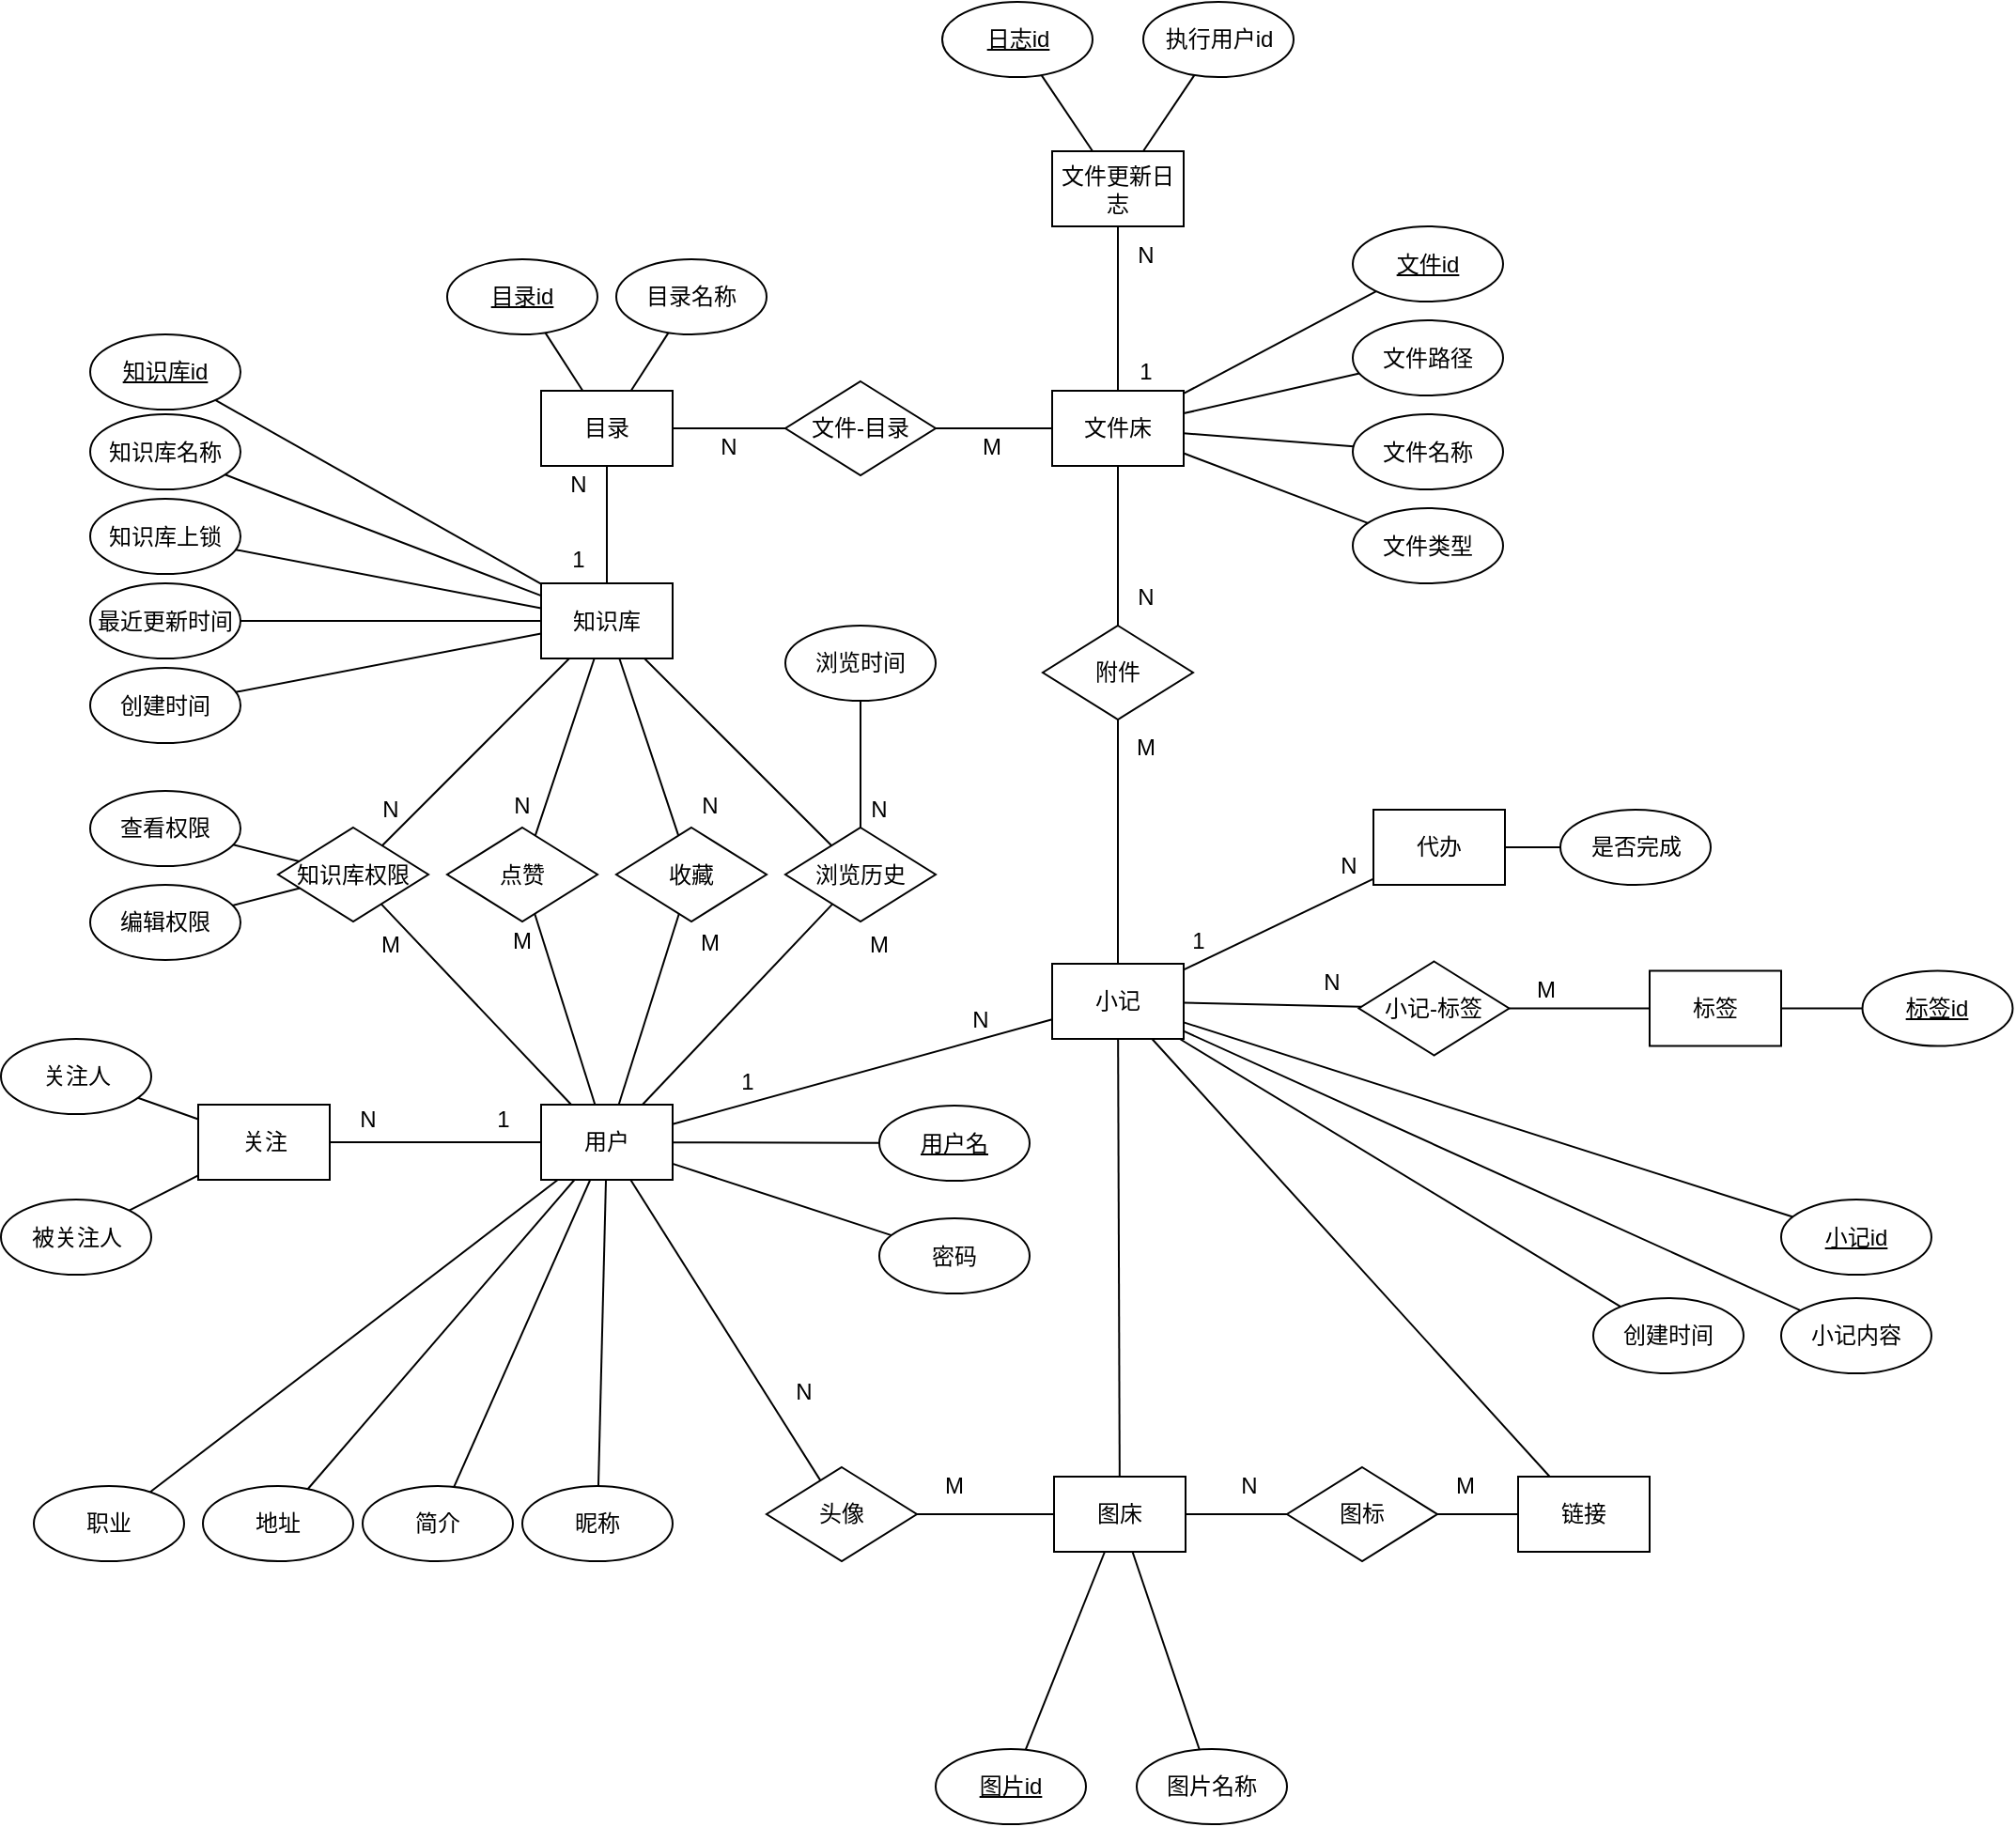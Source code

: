 <mxfile version="14.7.6" type="device"><diagram id="Eh7nbt1zaSKX3wBi33_K" name="Page-1"><mxGraphModel dx="1422" dy="796" grid="1" gridSize="10" guides="1" tooltips="1" connect="1" arrows="1" fold="1" page="1" pageScale="1" pageWidth="827" pageHeight="1169" math="0" shadow="0"><root><mxCell id="0"/><mxCell id="1" parent="0"/><mxCell id="qATRHyBNq7LzyjtW74vM-3" value="文件床" style="rounded=0;whiteSpace=wrap;html=1;" parent="1" vertex="1"><mxGeometry x="702" y="207" width="70" height="40" as="geometry"/></mxCell><mxCell id="qATRHyBNq7LzyjtW74vM-4" value="目录" style="rounded=0;whiteSpace=wrap;html=1;" parent="1" vertex="1"><mxGeometry x="430" y="207" width="70" height="40" as="geometry"/></mxCell><mxCell id="qATRHyBNq7LzyjtW74vM-5" value="知识库" style="rounded=0;whiteSpace=wrap;html=1;" parent="1" vertex="1"><mxGeometry x="430" y="309.5" width="70" height="40" as="geometry"/></mxCell><mxCell id="qATRHyBNq7LzyjtW74vM-9" value="" style="endArrow=none;html=1;" parent="1" source="qATRHyBNq7LzyjtW74vM-5" target="qATRHyBNq7LzyjtW74vM-4" edge="1"><mxGeometry width="50" height="50" relative="1" as="geometry"><mxPoint x="540" y="359.5" as="sourcePoint"/><mxPoint x="590" y="309.5" as="targetPoint"/></mxGeometry></mxCell><mxCell id="qATRHyBNq7LzyjtW74vM-10" value="" style="endArrow=none;html=1;" parent="1" source="qATRHyBNq7LzyjtW74vM-4" target="qATRHyBNq7LzyjtW74vM-11" edge="1"><mxGeometry width="50" height="50" relative="1" as="geometry"><mxPoint x="475" y="379.5" as="sourcePoint"/><mxPoint x="475" y="329.5" as="targetPoint"/></mxGeometry></mxCell><mxCell id="qATRHyBNq7LzyjtW74vM-11" value="文件-目录" style="rhombus;whiteSpace=wrap;html=1;" parent="1" vertex="1"><mxGeometry x="560" y="202" width="80" height="50" as="geometry"/></mxCell><mxCell id="qATRHyBNq7LzyjtW74vM-12" value="" style="endArrow=none;html=1;" parent="1" source="qATRHyBNq7LzyjtW74vM-3" target="qATRHyBNq7LzyjtW74vM-14" edge="1"><mxGeometry width="50" height="50" relative="1" as="geometry"><mxPoint x="710" y="469.5" as="sourcePoint"/><mxPoint x="760" y="419.5" as="targetPoint"/></mxGeometry></mxCell><mxCell id="qATRHyBNq7LzyjtW74vM-13" value="" style="endArrow=none;html=1;" parent="1" source="qATRHyBNq7LzyjtW74vM-11" target="qATRHyBNq7LzyjtW74vM-3" edge="1"><mxGeometry width="50" height="50" relative="1" as="geometry"><mxPoint x="680" y="389.5" as="sourcePoint"/><mxPoint x="730" y="339.5" as="targetPoint"/></mxGeometry></mxCell><mxCell id="qATRHyBNq7LzyjtW74vM-14" value="文件更新日志" style="rounded=0;whiteSpace=wrap;html=1;" parent="1" vertex="1"><mxGeometry x="702" y="79.5" width="70" height="40" as="geometry"/></mxCell><mxCell id="qATRHyBNq7LzyjtW74vM-16" value="用户" style="rounded=0;whiteSpace=wrap;html=1;" parent="1" vertex="1"><mxGeometry x="430" y="587" width="70" height="40" as="geometry"/></mxCell><mxCell id="qATRHyBNq7LzyjtW74vM-20" value="知识库权限" style="rhombus;whiteSpace=wrap;html=1;" parent="1" vertex="1"><mxGeometry x="290" y="439.5" width="80" height="50" as="geometry"/></mxCell><mxCell id="qATRHyBNq7LzyjtW74vM-21" value="" style="endArrow=none;html=1;" parent="1" source="qATRHyBNq7LzyjtW74vM-20" target="qATRHyBNq7LzyjtW74vM-5" edge="1"><mxGeometry width="50" height="50" relative="1" as="geometry"><mxPoint x="475" y="369.5" as="sourcePoint"/><mxPoint x="475" y="329.5" as="targetPoint"/></mxGeometry></mxCell><mxCell id="qATRHyBNq7LzyjtW74vM-22" value="" style="endArrow=none;html=1;" parent="1" source="qATRHyBNq7LzyjtW74vM-16" target="qATRHyBNq7LzyjtW74vM-20" edge="1"><mxGeometry width="50" height="50" relative="1" as="geometry"><mxPoint x="475" y="449.5" as="sourcePoint"/><mxPoint x="467" y="469.5" as="targetPoint"/></mxGeometry></mxCell><mxCell id="qATRHyBNq7LzyjtW74vM-27" value="关注" style="rounded=0;whiteSpace=wrap;html=1;" parent="1" vertex="1"><mxGeometry x="247.5" y="587" width="70" height="40" as="geometry"/></mxCell><mxCell id="qATRHyBNq7LzyjtW74vM-28" value="" style="endArrow=none;html=1;" parent="1" source="qATRHyBNq7LzyjtW74vM-27" target="qATRHyBNq7LzyjtW74vM-16" edge="1"><mxGeometry width="50" height="50" relative="1" as="geometry"><mxPoint x="600" y="509.5" as="sourcePoint"/><mxPoint x="650" y="459.5" as="targetPoint"/></mxGeometry></mxCell><mxCell id="qATRHyBNq7LzyjtW74vM-29" value="点赞" style="rhombus;whiteSpace=wrap;html=1;" parent="1" vertex="1"><mxGeometry x="380" y="439.5" width="80" height="50" as="geometry"/></mxCell><mxCell id="qATRHyBNq7LzyjtW74vM-30" value="收藏" style="rhombus;whiteSpace=wrap;html=1;" parent="1" vertex="1"><mxGeometry x="470" y="439.5" width="80" height="50" as="geometry"/></mxCell><mxCell id="qATRHyBNq7LzyjtW74vM-31" value="浏览历史" style="rhombus;whiteSpace=wrap;html=1;" parent="1" vertex="1"><mxGeometry x="560" y="439.5" width="80" height="50" as="geometry"/></mxCell><mxCell id="qATRHyBNq7LzyjtW74vM-32" value="" style="endArrow=none;html=1;" parent="1" source="qATRHyBNq7LzyjtW74vM-16" target="qATRHyBNq7LzyjtW74vM-29" edge="1"><mxGeometry width="50" height="50" relative="1" as="geometry"><mxPoint x="475" y="529.5" as="sourcePoint"/><mxPoint x="475" y="499.5" as="targetPoint"/></mxGeometry></mxCell><mxCell id="qATRHyBNq7LzyjtW74vM-33" value="" style="endArrow=none;html=1;" parent="1" source="qATRHyBNq7LzyjtW74vM-16" target="qATRHyBNq7LzyjtW74vM-30" edge="1"><mxGeometry width="50" height="50" relative="1" as="geometry"><mxPoint x="501.267" y="529.5" as="sourcePoint"/><mxPoint x="555.468" y="488.23" as="targetPoint"/></mxGeometry></mxCell><mxCell id="qATRHyBNq7LzyjtW74vM-34" value="" style="endArrow=none;html=1;" parent="1" source="qATRHyBNq7LzyjtW74vM-16" target="qATRHyBNq7LzyjtW74vM-31" edge="1"><mxGeometry width="50" height="50" relative="1" as="geometry"><mxPoint x="510" y="536.038" as="sourcePoint"/><mxPoint x="645.238" y="484.024" as="targetPoint"/></mxGeometry></mxCell><mxCell id="qATRHyBNq7LzyjtW74vM-35" value="" style="endArrow=none;html=1;" parent="1" source="qATRHyBNq7LzyjtW74vM-29" target="qATRHyBNq7LzyjtW74vM-5" edge="1"><mxGeometry width="50" height="50" relative="1" as="geometry"><mxPoint x="484.333" y="529.5" as="sourcePoint"/><mxPoint x="500.968" y="493.855" as="targetPoint"/></mxGeometry></mxCell><mxCell id="qATRHyBNq7LzyjtW74vM-36" value="" style="endArrow=none;html=1;" parent="1" source="qATRHyBNq7LzyjtW74vM-30" target="qATRHyBNq7LzyjtW74vM-5" edge="1"><mxGeometry width="50" height="50" relative="1" as="geometry"><mxPoint x="504.239" y="453.101" as="sourcePoint"/><mxPoint x="492.5" y="409.5" as="targetPoint"/></mxGeometry></mxCell><mxCell id="qATRHyBNq7LzyjtW74vM-37" value="" style="endArrow=none;html=1;" parent="1" source="qATRHyBNq7LzyjtW74vM-31" target="qATRHyBNq7LzyjtW74vM-5" edge="1"><mxGeometry width="50" height="50" relative="1" as="geometry"><mxPoint x="580.843" y="461.473" as="sourcePoint"/><mxPoint x="504.412" y="409.5" as="targetPoint"/></mxGeometry></mxCell><mxCell id="qATRHyBNq7LzyjtW74vM-38" value="小记" style="rounded=0;whiteSpace=wrap;html=1;" parent="1" vertex="1"><mxGeometry x="702" y="512" width="70" height="40" as="geometry"/></mxCell><mxCell id="qATRHyBNq7LzyjtW74vM-39" value="图床" style="rounded=0;whiteSpace=wrap;html=1;" parent="1" vertex="1"><mxGeometry x="703" y="785" width="70" height="40" as="geometry"/></mxCell><mxCell id="qATRHyBNq7LzyjtW74vM-41" value="代办" style="rounded=0;whiteSpace=wrap;html=1;" parent="1" vertex="1"><mxGeometry x="873" y="430" width="70" height="40" as="geometry"/></mxCell><mxCell id="qATRHyBNq7LzyjtW74vM-42" value="链接" style="rounded=0;whiteSpace=wrap;html=1;" parent="1" vertex="1"><mxGeometry x="950" y="785" width="70" height="40" as="geometry"/></mxCell><mxCell id="qATRHyBNq7LzyjtW74vM-43" value="标签" style="rounded=0;whiteSpace=wrap;html=1;" parent="1" vertex="1"><mxGeometry x="1020" y="515.75" width="70" height="40" as="geometry"/></mxCell><mxCell id="qATRHyBNq7LzyjtW74vM-44" value="附件" style="rhombus;whiteSpace=wrap;html=1;" parent="1" vertex="1"><mxGeometry x="697" y="332" width="80" height="50" as="geometry"/></mxCell><mxCell id="qATRHyBNq7LzyjtW74vM-45" value="" style="endArrow=none;html=1;" parent="1" source="qATRHyBNq7LzyjtW74vM-3" target="qATRHyBNq7LzyjtW74vM-44" edge="1"><mxGeometry width="50" height="50" relative="1" as="geometry"><mxPoint x="643.5" y="599.5" as="sourcePoint"/><mxPoint x="583.5" y="609.5" as="targetPoint"/></mxGeometry></mxCell><mxCell id="qATRHyBNq7LzyjtW74vM-46" value="" style="endArrow=none;html=1;" parent="1" source="qATRHyBNq7LzyjtW74vM-44" target="qATRHyBNq7LzyjtW74vM-38" edge="1"><mxGeometry width="50" height="50" relative="1" as="geometry"><mxPoint x="653.5" y="609.5" as="sourcePoint"/><mxPoint x="683.5" y="609.5" as="targetPoint"/></mxGeometry></mxCell><mxCell id="qATRHyBNq7LzyjtW74vM-47" value="图标" style="rhombus;whiteSpace=wrap;html=1;" parent="1" vertex="1"><mxGeometry x="827" y="780" width="80" height="50" as="geometry"/></mxCell><mxCell id="qATRHyBNq7LzyjtW74vM-48" value="" style="endArrow=none;html=1;" parent="1" source="qATRHyBNq7LzyjtW74vM-38" target="qATRHyBNq7LzyjtW74vM-41" edge="1"><mxGeometry width="50" height="50" relative="1" as="geometry"><mxPoint x="763.5" y="609.5" as="sourcePoint"/><mxPoint x="803.5" y="609.5" as="targetPoint"/></mxGeometry></mxCell><mxCell id="qATRHyBNq7LzyjtW74vM-49" value="" style="endArrow=none;html=1;" parent="1" source="qATRHyBNq7LzyjtW74vM-47" target="qATRHyBNq7LzyjtW74vM-42" edge="1"><mxGeometry width="50" height="50" relative="1" as="geometry"><mxPoint x="873.5" y="554.5" as="sourcePoint"/><mxPoint x="913.5" y="554.5" as="targetPoint"/></mxGeometry></mxCell><mxCell id="qATRHyBNq7LzyjtW74vM-52" value="" style="endArrow=none;html=1;" parent="1" source="qATRHyBNq7LzyjtW74vM-39" target="qATRHyBNq7LzyjtW74vM-47" edge="1"><mxGeometry width="50" height="50" relative="1" as="geometry"><mxPoint x="763.5" y="554.5" as="sourcePoint"/><mxPoint x="803.5" y="554.5" as="targetPoint"/></mxGeometry></mxCell><mxCell id="qATRHyBNq7LzyjtW74vM-53" value="小记-标签" style="rhombus;whiteSpace=wrap;html=1;" parent="1" vertex="1"><mxGeometry x="865.25" y="510.75" width="80" height="50" as="geometry"/></mxCell><mxCell id="qATRHyBNq7LzyjtW74vM-54" value="" style="endArrow=none;html=1;" parent="1" source="qATRHyBNq7LzyjtW74vM-53" target="qATRHyBNq7LzyjtW74vM-43" edge="1"><mxGeometry width="50" height="50" relative="1" as="geometry"><mxPoint x="633.5" y="519.5" as="sourcePoint"/><mxPoint x="683.5" y="469.5" as="targetPoint"/></mxGeometry></mxCell><mxCell id="qATRHyBNq7LzyjtW74vM-55" value="" style="endArrow=none;html=1;" parent="1" source="qATRHyBNq7LzyjtW74vM-38" target="qATRHyBNq7LzyjtW74vM-39" edge="1"><mxGeometry width="50" height="50" relative="1" as="geometry"><mxPoint x="838.5" y="509.5" as="sourcePoint"/><mxPoint x="838.5" y="479.5" as="targetPoint"/></mxGeometry></mxCell><mxCell id="qATRHyBNq7LzyjtW74vM-56" value="" style="endArrow=none;html=1;" parent="1" source="qATRHyBNq7LzyjtW74vM-38" target="qATRHyBNq7LzyjtW74vM-42" edge="1"><mxGeometry width="50" height="50" relative="1" as="geometry"><mxPoint x="822.786" y="629.5" as="sourcePoint"/><mxPoint x="744.214" y="729.5" as="targetPoint"/></mxGeometry></mxCell><mxCell id="qATRHyBNq7LzyjtW74vM-58" value="" style="endArrow=none;html=1;" parent="1" source="qATRHyBNq7LzyjtW74vM-38" target="qATRHyBNq7LzyjtW74vM-53" edge="1"><mxGeometry width="50" height="50" relative="1" as="geometry"><mxPoint x="838.5" y="509.5" as="sourcePoint"/><mxPoint x="838.5" y="479.5" as="targetPoint"/></mxGeometry></mxCell><mxCell id="qATRHyBNq7LzyjtW74vM-59" value="知识库名称" style="ellipse;whiteSpace=wrap;html=1;" parent="1" vertex="1"><mxGeometry x="190" y="219.5" width="80" height="40" as="geometry"/></mxCell><mxCell id="qATRHyBNq7LzyjtW74vM-60" value="" style="endArrow=none;html=1;" parent="1" source="qATRHyBNq7LzyjtW74vM-59" target="qATRHyBNq7LzyjtW74vM-5" edge="1"><mxGeometry width="50" height="50" relative="1" as="geometry"><mxPoint x="610" y="359.5" as="sourcePoint"/><mxPoint x="660" y="309.5" as="targetPoint"/></mxGeometry></mxCell><mxCell id="qATRHyBNq7LzyjtW74vM-61" value="知识库上锁" style="ellipse;whiteSpace=wrap;html=1;" parent="1" vertex="1"><mxGeometry x="190" y="264.5" width="80" height="40" as="geometry"/></mxCell><mxCell id="qATRHyBNq7LzyjtW74vM-62" value="" style="endArrow=none;html=1;" parent="1" source="qATRHyBNq7LzyjtW74vM-61" target="qATRHyBNq7LzyjtW74vM-5" edge="1"><mxGeometry width="50" height="50" relative="1" as="geometry"><mxPoint x="415.359" y="237.967" as="sourcePoint"/><mxPoint x="458.333" y="289.5" as="targetPoint"/></mxGeometry></mxCell><mxCell id="qATRHyBNq7LzyjtW74vM-63" value="创建时间" style="ellipse;whiteSpace=wrap;html=1;" parent="1" vertex="1"><mxGeometry x="190" y="354.5" width="80" height="40" as="geometry"/></mxCell><mxCell id="qATRHyBNq7LzyjtW74vM-64" value="最近更新时间" style="ellipse;whiteSpace=wrap;html=1;" parent="1" vertex="1"><mxGeometry x="190" y="309.5" width="80" height="40" as="geometry"/></mxCell><mxCell id="qATRHyBNq7LzyjtW74vM-65" value="" style="endArrow=none;html=1;" parent="1" source="qATRHyBNq7LzyjtW74vM-63" target="qATRHyBNq7LzyjtW74vM-5" edge="1"><mxGeometry width="50" height="50" relative="1" as="geometry"><mxPoint x="435.892" y="179.282" as="sourcePoint"/><mxPoint x="469" y="289.5" as="targetPoint"/></mxGeometry></mxCell><mxCell id="qATRHyBNq7LzyjtW74vM-66" value="" style="endArrow=none;html=1;" parent="1" source="qATRHyBNq7LzyjtW74vM-64" target="qATRHyBNq7LzyjtW74vM-5" edge="1"><mxGeometry width="50" height="50" relative="1" as="geometry"><mxPoint x="417.042" y="247.594" as="sourcePoint"/><mxPoint x="456.25" y="289.5" as="targetPoint"/></mxGeometry></mxCell><mxCell id="qATRHyBNq7LzyjtW74vM-67" value="目录名称" style="ellipse;whiteSpace=wrap;html=1;" parent="1" vertex="1"><mxGeometry x="470" y="137" width="80" height="40" as="geometry"/></mxCell><mxCell id="qATRHyBNq7LzyjtW74vM-68" value="" style="endArrow=none;html=1;" parent="1" source="qATRHyBNq7LzyjtW74vM-67" target="qATRHyBNq7LzyjtW74vM-4" edge="1"><mxGeometry width="50" height="50" relative="1" as="geometry"><mxPoint x="368.382" y="286.093" as="sourcePoint"/><mxPoint x="440" y="322.0" as="targetPoint"/></mxGeometry></mxCell><mxCell id="qATRHyBNq7LzyjtW74vM-69" value="&lt;u&gt;知识库id&lt;/u&gt;" style="ellipse;whiteSpace=wrap;html=1;" parent="1" vertex="1"><mxGeometry x="190" y="177" width="80" height="40" as="geometry"/></mxCell><mxCell id="qATRHyBNq7LzyjtW74vM-70" value="" style="endArrow=none;html=1;" parent="1" source="qATRHyBNq7LzyjtW74vM-69" target="qATRHyBNq7LzyjtW74vM-5" edge="1"><mxGeometry width="50" height="50" relative="1" as="geometry"><mxPoint x="600" y="319.5" as="sourcePoint"/><mxPoint x="650" y="269.5" as="targetPoint"/></mxGeometry></mxCell><mxCell id="qATRHyBNq7LzyjtW74vM-71" value="&lt;u&gt;目录id&lt;/u&gt;" style="ellipse;whiteSpace=wrap;html=1;" parent="1" vertex="1"><mxGeometry x="380" y="137" width="80" height="40" as="geometry"/></mxCell><mxCell id="qATRHyBNq7LzyjtW74vM-72" value="" style="endArrow=none;html=1;" parent="1" source="qATRHyBNq7LzyjtW74vM-71" target="qATRHyBNq7LzyjtW74vM-4" edge="1"><mxGeometry width="50" height="50" relative="1" as="geometry"><mxPoint x="507.828" y="208.552" as="sourcePoint"/><mxPoint x="487.857" y="239.5" as="targetPoint"/></mxGeometry></mxCell><mxCell id="qATRHyBNq7LzyjtW74vM-73" value="&lt;u&gt;文件id&lt;/u&gt;" style="ellipse;whiteSpace=wrap;html=1;" parent="1" vertex="1"><mxGeometry x="862" y="119.5" width="80" height="40" as="geometry"/></mxCell><mxCell id="qATRHyBNq7LzyjtW74vM-74" value="文件名称" style="ellipse;whiteSpace=wrap;html=1;" parent="1" vertex="1"><mxGeometry x="862" y="219.5" width="80" height="40" as="geometry"/></mxCell><mxCell id="qATRHyBNq7LzyjtW74vM-75" value="文件路径" style="ellipse;whiteSpace=wrap;html=1;" parent="1" vertex="1"><mxGeometry x="862" y="169.5" width="80" height="40" as="geometry"/></mxCell><mxCell id="qATRHyBNq7LzyjtW74vM-76" value="文件类型" style="ellipse;whiteSpace=wrap;html=1;" parent="1" vertex="1"><mxGeometry x="862" y="269.5" width="80" height="40" as="geometry"/></mxCell><mxCell id="qATRHyBNq7LzyjtW74vM-77" value="" style="endArrow=none;html=1;" parent="1" source="qATRHyBNq7LzyjtW74vM-73" target="qATRHyBNq7LzyjtW74vM-3" edge="1"><mxGeometry width="50" height="50" relative="1" as="geometry"><mxPoint x="507.828" y="208.552" as="sourcePoint"/><mxPoint x="487.857" y="239.5" as="targetPoint"/></mxGeometry></mxCell><mxCell id="qATRHyBNq7LzyjtW74vM-78" value="" style="endArrow=none;html=1;" parent="1" source="qATRHyBNq7LzyjtW74vM-75" target="qATRHyBNq7LzyjtW74vM-3" edge="1"><mxGeometry width="50" height="50" relative="1" as="geometry"><mxPoint x="866.725" y="170.766" as="sourcePoint"/><mxPoint x="768.571" y="239.5" as="targetPoint"/></mxGeometry></mxCell><mxCell id="qATRHyBNq7LzyjtW74vM-79" value="" style="endArrow=none;html=1;" parent="1" source="qATRHyBNq7LzyjtW74vM-74" target="qATRHyBNq7LzyjtW74vM-3" edge="1"><mxGeometry width="50" height="50" relative="1" as="geometry"><mxPoint x="857.769" y="216.344" as="sourcePoint"/><mxPoint x="775" y="246.667" as="targetPoint"/></mxGeometry></mxCell><mxCell id="qATRHyBNq7LzyjtW74vM-80" value="" style="endArrow=none;html=1;" parent="1" source="qATRHyBNq7LzyjtW74vM-76" target="qATRHyBNq7LzyjtW74vM-3" edge="1"><mxGeometry width="50" height="50" relative="1" as="geometry"><mxPoint x="850.072" y="255.703" as="sourcePoint"/><mxPoint x="775" y="258.333" as="targetPoint"/></mxGeometry></mxCell><mxCell id="qATRHyBNq7LzyjtW74vM-81" value="查看权限" style="ellipse;whiteSpace=wrap;html=1;" parent="1" vertex="1"><mxGeometry x="190" y="420" width="80" height="40" as="geometry"/></mxCell><mxCell id="qATRHyBNq7LzyjtW74vM-82" value="编辑权限" style="ellipse;whiteSpace=wrap;html=1;" parent="1" vertex="1"><mxGeometry x="190" y="470" width="80" height="40" as="geometry"/></mxCell><mxCell id="qATRHyBNq7LzyjtW74vM-83" value="" style="endArrow=none;html=1;" parent="1" source="qATRHyBNq7LzyjtW74vM-81" target="qATRHyBNq7LzyjtW74vM-20" edge="1"><mxGeometry width="50" height="50" relative="1" as="geometry"><mxPoint x="570" y="450" as="sourcePoint"/><mxPoint x="620" y="400" as="targetPoint"/></mxGeometry></mxCell><mxCell id="qATRHyBNq7LzyjtW74vM-84" value="" style="endArrow=none;html=1;" parent="1" source="qATRHyBNq7LzyjtW74vM-82" target="qATRHyBNq7LzyjtW74vM-20" edge="1"><mxGeometry width="50" height="50" relative="1" as="geometry"><mxPoint x="275.984" y="458.734" as="sourcePoint"/><mxPoint x="311" y="467" as="targetPoint"/></mxGeometry></mxCell><mxCell id="qATRHyBNq7LzyjtW74vM-85" value="浏览时间" style="ellipse;whiteSpace=wrap;html=1;" parent="1" vertex="1"><mxGeometry x="560" y="332" width="80" height="40" as="geometry"/></mxCell><mxCell id="qATRHyBNq7LzyjtW74vM-86" value="" style="endArrow=none;html=1;" parent="1" source="qATRHyBNq7LzyjtW74vM-31" target="qATRHyBNq7LzyjtW74vM-85" edge="1"><mxGeometry width="50" height="50" relative="1" as="geometry"><mxPoint x="570" y="450" as="sourcePoint"/><mxPoint x="620" y="400" as="targetPoint"/></mxGeometry></mxCell><mxCell id="qATRHyBNq7LzyjtW74vM-87" value="&lt;u&gt;用户名&lt;/u&gt;" style="ellipse;whiteSpace=wrap;html=1;" parent="1" vertex="1"><mxGeometry x="610" y="587.5" width="80" height="40" as="geometry"/></mxCell><mxCell id="qATRHyBNq7LzyjtW74vM-88" value="密码" style="ellipse;whiteSpace=wrap;html=1;" parent="1" vertex="1"><mxGeometry x="610" y="647.5" width="80" height="40" as="geometry"/></mxCell><mxCell id="qATRHyBNq7LzyjtW74vM-89" value="昵称" style="ellipse;whiteSpace=wrap;html=1;" parent="1" vertex="1"><mxGeometry x="420" y="790" width="80" height="40" as="geometry"/></mxCell><mxCell id="qATRHyBNq7LzyjtW74vM-90" value="简介" style="ellipse;whiteSpace=wrap;html=1;" parent="1" vertex="1"><mxGeometry x="335" y="790" width="80" height="40" as="geometry"/></mxCell><mxCell id="qATRHyBNq7LzyjtW74vM-91" value="地址" style="ellipse;whiteSpace=wrap;html=1;" parent="1" vertex="1"><mxGeometry x="250" y="790" width="80" height="40" as="geometry"/></mxCell><mxCell id="qATRHyBNq7LzyjtW74vM-92" value="职业" style="ellipse;whiteSpace=wrap;html=1;" parent="1" vertex="1"><mxGeometry x="160" y="790" width="80" height="40" as="geometry"/></mxCell><mxCell id="qATRHyBNq7LzyjtW74vM-93" value="" style="endArrow=none;html=1;" parent="1" source="qATRHyBNq7LzyjtW74vM-16" target="qATRHyBNq7LzyjtW74vM-87" edge="1"><mxGeometry width="50" height="50" relative="1" as="geometry"><mxPoint x="640" y="510" as="sourcePoint"/><mxPoint x="690" y="460" as="targetPoint"/></mxGeometry></mxCell><mxCell id="qATRHyBNq7LzyjtW74vM-94" value="" style="endArrow=none;html=1;" parent="1" source="qATRHyBNq7LzyjtW74vM-16" target="qATRHyBNq7LzyjtW74vM-88" edge="1"><mxGeometry width="50" height="50" relative="1" as="geometry"><mxPoint x="510" y="544.561" as="sourcePoint"/><mxPoint x="574.981" y="535.393" as="targetPoint"/></mxGeometry></mxCell><mxCell id="qATRHyBNq7LzyjtW74vM-95" value="头像" style="rhombus;whiteSpace=wrap;html=1;" parent="1" vertex="1"><mxGeometry x="550" y="780" width="80" height="50" as="geometry"/></mxCell><mxCell id="qATRHyBNq7LzyjtW74vM-96" value="" style="endArrow=none;html=1;" parent="1" source="qATRHyBNq7LzyjtW74vM-95" target="qATRHyBNq7LzyjtW74vM-39" edge="1"><mxGeometry width="50" height="50" relative="1" as="geometry"><mxPoint x="510" y="557.186" as="sourcePoint"/><mxPoint x="577.358" y="571.979" as="targetPoint"/></mxGeometry></mxCell><mxCell id="qATRHyBNq7LzyjtW74vM-97" value="" style="endArrow=none;html=1;" parent="1" source="qATRHyBNq7LzyjtW74vM-16" target="qATRHyBNq7LzyjtW74vM-95" edge="1"><mxGeometry width="50" height="50" relative="1" as="geometry"><mxPoint x="579.716" y="629.823" as="sourcePoint"/><mxPoint x="617" y="629.656" as="targetPoint"/></mxGeometry></mxCell><mxCell id="qATRHyBNq7LzyjtW74vM-98" value="" style="endArrow=none;html=1;" parent="1" source="qATRHyBNq7LzyjtW74vM-89" target="qATRHyBNq7LzyjtW74vM-16" edge="1"><mxGeometry width="50" height="50" relative="1" as="geometry"><mxPoint x="491.149" y="569.5" as="sourcePoint"/><mxPoint x="526.584" y="613.385" as="targetPoint"/></mxGeometry></mxCell><mxCell id="qATRHyBNq7LzyjtW74vM-99" value="" style="endArrow=none;html=1;" parent="1" source="qATRHyBNq7LzyjtW74vM-90" target="qATRHyBNq7LzyjtW74vM-16" edge="1"><mxGeometry width="50" height="50" relative="1" as="geometry"><mxPoint x="379.625" y="542.733" as="sourcePoint"/><mxPoint x="440" y="547.037" as="targetPoint"/></mxGeometry></mxCell><mxCell id="qATRHyBNq7LzyjtW74vM-100" value="" style="endArrow=none;html=1;" parent="1" source="qATRHyBNq7LzyjtW74vM-91" target="qATRHyBNq7LzyjtW74vM-16" edge="1"><mxGeometry width="50" height="50" relative="1" as="geometry"><mxPoint x="372.079" y="588.053" as="sourcePoint"/><mxPoint x="440" y="562.593" as="targetPoint"/></mxGeometry></mxCell><mxCell id="qATRHyBNq7LzyjtW74vM-101" value="" style="endArrow=none;html=1;" parent="1" source="qATRHyBNq7LzyjtW74vM-92" target="qATRHyBNq7LzyjtW74vM-16" edge="1"><mxGeometry width="50" height="50" relative="1" as="geometry"><mxPoint x="360.847" y="642.931" as="sourcePoint"/><mxPoint x="450.566" y="569.5" as="targetPoint"/></mxGeometry></mxCell><mxCell id="qATRHyBNq7LzyjtW74vM-103" value="关注人" style="ellipse;whiteSpace=wrap;html=1;" parent="1" vertex="1"><mxGeometry x="142.5" y="552" width="80" height="40" as="geometry"/></mxCell><mxCell id="qATRHyBNq7LzyjtW74vM-104" value="被关注人" style="ellipse;whiteSpace=wrap;html=1;" parent="1" vertex="1"><mxGeometry x="142.5" y="637.5" width="80" height="40" as="geometry"/></mxCell><mxCell id="qATRHyBNq7LzyjtW74vM-105" value="" style="endArrow=none;html=1;" parent="1" source="qATRHyBNq7LzyjtW74vM-103" target="qATRHyBNq7LzyjtW74vM-27" edge="1"><mxGeometry width="50" height="50" relative="1" as="geometry"><mxPoint x="360.155" y="647.724" as="sourcePoint"/><mxPoint x="451.623" y="569.5" as="targetPoint"/></mxGeometry></mxCell><mxCell id="qATRHyBNq7LzyjtW74vM-106" value="" style="endArrow=none;html=1;" parent="1" source="qATRHyBNq7LzyjtW74vM-104" target="qATRHyBNq7LzyjtW74vM-27" edge="1"><mxGeometry width="50" height="50" relative="1" as="geometry"><mxPoint x="416.881" y="751.868" as="sourcePoint"/><mxPoint x="456.25" y="710" as="targetPoint"/></mxGeometry></mxCell><mxCell id="qATRHyBNq7LzyjtW74vM-108" value="" style="endArrow=none;html=1;" parent="1" source="qATRHyBNq7LzyjtW74vM-16" target="qATRHyBNq7LzyjtW74vM-38" edge="1"><mxGeometry width="50" height="50" relative="1" as="geometry"><mxPoint x="640" y="440" as="sourcePoint"/><mxPoint x="690" y="390" as="targetPoint"/></mxGeometry></mxCell><mxCell id="qATRHyBNq7LzyjtW74vM-109" value="是否完成" style="ellipse;whiteSpace=wrap;html=1;" parent="1" vertex="1"><mxGeometry x="972.5" y="430" width="80" height="40" as="geometry"/></mxCell><mxCell id="qATRHyBNq7LzyjtW74vM-110" value="" style="endArrow=none;html=1;" parent="1" source="qATRHyBNq7LzyjtW74vM-109" target="qATRHyBNq7LzyjtW74vM-41" edge="1"><mxGeometry width="50" height="50" relative="1" as="geometry"><mxPoint x="880.082" y="309.946" as="sourcePoint"/><mxPoint x="782" y="272.758" as="targetPoint"/></mxGeometry></mxCell><mxCell id="qATRHyBNq7LzyjtW74vM-111" value="&lt;u&gt;日志id&lt;/u&gt;" style="ellipse;whiteSpace=wrap;html=1;" parent="1" vertex="1"><mxGeometry x="643.5" width="80" height="40" as="geometry"/></mxCell><mxCell id="qATRHyBNq7LzyjtW74vM-113" value="执行用户id" style="ellipse;whiteSpace=wrap;html=1;" parent="1" vertex="1"><mxGeometry x="750.5" width="80" height="40" as="geometry"/></mxCell><mxCell id="qATRHyBNq7LzyjtW74vM-115" value="" style="endArrow=none;html=1;" parent="1" source="qATRHyBNq7LzyjtW74vM-14" target="qATRHyBNq7LzyjtW74vM-111" edge="1"><mxGeometry width="50" height="50" relative="1" as="geometry"><mxPoint x="640" y="170" as="sourcePoint"/><mxPoint x="690" y="120" as="targetPoint"/></mxGeometry></mxCell><mxCell id="qATRHyBNq7LzyjtW74vM-116" value="" style="endArrow=none;html=1;" parent="1" source="qATRHyBNq7LzyjtW74vM-14" target="qATRHyBNq7LzyjtW74vM-113" edge="1"><mxGeometry width="50" height="50" relative="1" as="geometry"><mxPoint x="733.52" y="159.5" as="sourcePoint"/><mxPoint x="706.199" y="118.965" as="targetPoint"/></mxGeometry></mxCell><mxCell id="qATRHyBNq7LzyjtW74vM-117" value="&lt;u&gt;标签id&lt;/u&gt;" style="ellipse;whiteSpace=wrap;html=1;" parent="1" vertex="1"><mxGeometry x="1133.25" y="515.75" width="80" height="40" as="geometry"/></mxCell><mxCell id="qATRHyBNq7LzyjtW74vM-118" value="" style="endArrow=none;html=1;" parent="1" source="qATRHyBNq7LzyjtW74vM-43" target="qATRHyBNq7LzyjtW74vM-117" edge="1"><mxGeometry width="50" height="50" relative="1" as="geometry"><mxPoint x="940" y="402" as="sourcePoint"/><mxPoint x="910.5" y="402" as="targetPoint"/></mxGeometry></mxCell><mxCell id="qATRHyBNq7LzyjtW74vM-119" value="&lt;u&gt;图片id&lt;/u&gt;" style="ellipse;whiteSpace=wrap;html=1;" parent="1" vertex="1"><mxGeometry x="640" y="930" width="80" height="40" as="geometry"/></mxCell><mxCell id="qATRHyBNq7LzyjtW74vM-120" value="图片名称" style="ellipse;whiteSpace=wrap;html=1;" parent="1" vertex="1"><mxGeometry x="747" y="930" width="80" height="40" as="geometry"/></mxCell><mxCell id="qATRHyBNq7LzyjtW74vM-121" value="" style="endArrow=none;html=1;" parent="1" source="qATRHyBNq7LzyjtW74vM-119" target="qATRHyBNq7LzyjtW74vM-39" edge="1"><mxGeometry width="50" height="50" relative="1" as="geometry"><mxPoint x="620" y="510" as="sourcePoint"/><mxPoint x="670" y="460" as="targetPoint"/></mxGeometry></mxCell><mxCell id="qATRHyBNq7LzyjtW74vM-122" value="" style="endArrow=none;html=1;" parent="1" source="qATRHyBNq7LzyjtW74vM-120" target="qATRHyBNq7LzyjtW74vM-39" edge="1"><mxGeometry width="50" height="50" relative="1" as="geometry"><mxPoint x="622.066" y="700.411" as="sourcePoint"/><mxPoint x="643.602" y="649.5" as="targetPoint"/></mxGeometry></mxCell><mxCell id="qATRHyBNq7LzyjtW74vM-123" value="小记内容" style="ellipse;whiteSpace=wrap;html=1;" parent="1" vertex="1"><mxGeometry x="1090" y="690" width="80" height="40" as="geometry"/></mxCell><mxCell id="qATRHyBNq7LzyjtW74vM-124" value="&lt;u&gt;小记id&lt;/u&gt;" style="ellipse;whiteSpace=wrap;html=1;" parent="1" vertex="1"><mxGeometry x="1090" y="637.5" width="80" height="40" as="geometry"/></mxCell><mxCell id="qATRHyBNq7LzyjtW74vM-125" value="创建时间" style="ellipse;whiteSpace=wrap;html=1;" parent="1" vertex="1"><mxGeometry x="990" y="690" width="80" height="40" as="geometry"/></mxCell><mxCell id="qATRHyBNq7LzyjtW74vM-126" value="" style="endArrow=none;html=1;" parent="1" source="qATRHyBNq7LzyjtW74vM-123" target="qATRHyBNq7LzyjtW74vM-38" edge="1"><mxGeometry width="50" height="50" relative="1" as="geometry"><mxPoint x="620" y="510" as="sourcePoint"/><mxPoint x="670" y="460" as="targetPoint"/></mxGeometry></mxCell><mxCell id="qATRHyBNq7LzyjtW74vM-127" value="" style="endArrow=none;html=1;" parent="1" source="qATRHyBNq7LzyjtW74vM-124" target="qATRHyBNq7LzyjtW74vM-38" edge="1"><mxGeometry width="50" height="50" relative="1" as="geometry"><mxPoint x="854.575" y="562.955" as="sourcePoint"/><mxPoint x="771.36" y="494.5" as="targetPoint"/></mxGeometry></mxCell><mxCell id="qATRHyBNq7LzyjtW74vM-128" value="" style="endArrow=none;html=1;" parent="1" source="qATRHyBNq7LzyjtW74vM-125" target="qATRHyBNq7LzyjtW74vM-38" edge="1"><mxGeometry width="50" height="50" relative="1" as="geometry"><mxPoint x="895.814" y="519.616" as="sourcePoint"/><mxPoint x="782" y="485.115" as="targetPoint"/></mxGeometry></mxCell><mxCell id="mzZ5q7HSvo9lBfv4ni5J-10" value="N" style="text;html=1;strokeColor=none;fillColor=none;align=center;verticalAlign=middle;whiteSpace=wrap;rounded=0;" vertex="1" parent="1"><mxGeometry x="510" y="227" width="40" height="20" as="geometry"/></mxCell><mxCell id="mzZ5q7HSvo9lBfv4ni5J-11" value="N" style="text;html=1;strokeColor=none;fillColor=none;align=center;verticalAlign=middle;whiteSpace=wrap;rounded=0;" vertex="1" parent="1"><mxGeometry x="732" y="124.5" width="40" height="20" as="geometry"/></mxCell><mxCell id="mzZ5q7HSvo9lBfv4ni5J-12" value="1" style="text;html=1;strokeColor=none;fillColor=none;align=center;verticalAlign=middle;whiteSpace=wrap;rounded=0;" vertex="1" parent="1"><mxGeometry x="732" y="187" width="40" height="20" as="geometry"/></mxCell><mxCell id="mzZ5q7HSvo9lBfv4ni5J-13" value="N" style="text;html=1;strokeColor=none;fillColor=none;align=center;verticalAlign=middle;whiteSpace=wrap;rounded=0;" vertex="1" parent="1"><mxGeometry x="732" y="307" width="40" height="20" as="geometry"/></mxCell><mxCell id="mzZ5q7HSvo9lBfv4ni5J-14" value="M" style="text;html=1;strokeColor=none;fillColor=none;align=center;verticalAlign=middle;whiteSpace=wrap;rounded=0;" vertex="1" parent="1"><mxGeometry x="732" y="387" width="40" height="20" as="geometry"/></mxCell><mxCell id="mzZ5q7HSvo9lBfv4ni5J-15" value="1" style="text;html=1;strokeColor=none;fillColor=none;align=center;verticalAlign=middle;whiteSpace=wrap;rounded=0;" vertex="1" parent="1"><mxGeometry x="430" y="287" width="40" height="20" as="geometry"/></mxCell><mxCell id="mzZ5q7HSvo9lBfv4ni5J-16" value="N" style="text;html=1;strokeColor=none;fillColor=none;align=center;verticalAlign=middle;whiteSpace=wrap;rounded=0;" vertex="1" parent="1"><mxGeometry x="430" y="247" width="40" height="20" as="geometry"/></mxCell><mxCell id="mzZ5q7HSvo9lBfv4ni5J-17" value="M" style="text;html=1;strokeColor=none;fillColor=none;align=center;verticalAlign=middle;whiteSpace=wrap;rounded=0;" vertex="1" parent="1"><mxGeometry x="330" y="492" width="40" height="20" as="geometry"/></mxCell><mxCell id="mzZ5q7HSvo9lBfv4ni5J-18" value="N" style="text;html=1;strokeColor=none;fillColor=none;align=center;verticalAlign=middle;whiteSpace=wrap;rounded=0;" vertex="1" parent="1"><mxGeometry x="330" y="419.5" width="40" height="20" as="geometry"/></mxCell><mxCell id="mzZ5q7HSvo9lBfv4ni5J-19" value="M" style="text;html=1;strokeColor=none;fillColor=none;align=center;verticalAlign=middle;whiteSpace=wrap;rounded=0;" vertex="1" parent="1"><mxGeometry x="400" y="490" width="40" height="20" as="geometry"/></mxCell><mxCell id="mzZ5q7HSvo9lBfv4ni5J-20" value="N" style="text;html=1;strokeColor=none;fillColor=none;align=center;verticalAlign=middle;whiteSpace=wrap;rounded=0;" vertex="1" parent="1"><mxGeometry x="400" y="417.5" width="40" height="20" as="geometry"/></mxCell><mxCell id="mzZ5q7HSvo9lBfv4ni5J-21" value="M" style="text;html=1;strokeColor=none;fillColor=none;align=center;verticalAlign=middle;whiteSpace=wrap;rounded=0;" vertex="1" parent="1"><mxGeometry x="500" y="490.75" width="40" height="20" as="geometry"/></mxCell><mxCell id="mzZ5q7HSvo9lBfv4ni5J-22" value="N" style="text;html=1;strokeColor=none;fillColor=none;align=center;verticalAlign=middle;whiteSpace=wrap;rounded=0;" vertex="1" parent="1"><mxGeometry x="500" y="418.25" width="40" height="20" as="geometry"/></mxCell><mxCell id="mzZ5q7HSvo9lBfv4ni5J-23" value="M" style="text;html=1;strokeColor=none;fillColor=none;align=center;verticalAlign=middle;whiteSpace=wrap;rounded=0;" vertex="1" parent="1"><mxGeometry x="590" y="492" width="40" height="20" as="geometry"/></mxCell><mxCell id="mzZ5q7HSvo9lBfv4ni5J-24" value="N" style="text;html=1;strokeColor=none;fillColor=none;align=center;verticalAlign=middle;whiteSpace=wrap;rounded=0;" vertex="1" parent="1"><mxGeometry x="590" y="419.5" width="40" height="20" as="geometry"/></mxCell><mxCell id="mzZ5q7HSvo9lBfv4ni5J-25" value="1" style="text;html=1;strokeColor=none;fillColor=none;align=center;verticalAlign=middle;whiteSpace=wrap;rounded=0;" vertex="1" parent="1"><mxGeometry x="390" y="585" width="40" height="20" as="geometry"/></mxCell><mxCell id="mzZ5q7HSvo9lBfv4ni5J-26" value="N" style="text;html=1;strokeColor=none;fillColor=none;align=center;verticalAlign=middle;whiteSpace=wrap;rounded=0;" vertex="1" parent="1"><mxGeometry x="317.5" y="585" width="40" height="20" as="geometry"/></mxCell><mxCell id="mzZ5q7HSvo9lBfv4ni5J-27" value="1" style="text;html=1;strokeColor=none;fillColor=none;align=center;verticalAlign=middle;whiteSpace=wrap;rounded=0;" vertex="1" parent="1"><mxGeometry x="520" y="565" width="40" height="20" as="geometry"/></mxCell><mxCell id="mzZ5q7HSvo9lBfv4ni5J-28" value="N" style="text;html=1;strokeColor=none;fillColor=none;align=center;verticalAlign=middle;whiteSpace=wrap;rounded=0;" vertex="1" parent="1"><mxGeometry x="644" y="532" width="40" height="20" as="geometry"/></mxCell><mxCell id="mzZ5q7HSvo9lBfv4ni5J-29" value="N" style="text;html=1;strokeColor=none;fillColor=none;align=center;verticalAlign=middle;whiteSpace=wrap;rounded=0;" vertex="1" parent="1"><mxGeometry x="840" y="450" width="40" height="20" as="geometry"/></mxCell><mxCell id="mzZ5q7HSvo9lBfv4ni5J-30" value="1" style="text;html=1;strokeColor=none;fillColor=none;align=center;verticalAlign=middle;whiteSpace=wrap;rounded=0;" vertex="1" parent="1"><mxGeometry x="760" y="489.5" width="40" height="20" as="geometry"/></mxCell><mxCell id="mzZ5q7HSvo9lBfv4ni5J-31" value="M" style="text;html=1;strokeColor=none;fillColor=none;align=center;verticalAlign=middle;whiteSpace=wrap;rounded=0;" vertex="1" parent="1"><mxGeometry x="650" y="227" width="40" height="20" as="geometry"/></mxCell><mxCell id="mzZ5q7HSvo9lBfv4ni5J-33" value="N" style="text;html=1;strokeColor=none;fillColor=none;align=center;verticalAlign=middle;whiteSpace=wrap;rounded=0;" vertex="1" parent="1"><mxGeometry x="550" y="730" width="40" height="20" as="geometry"/></mxCell><mxCell id="mzZ5q7HSvo9lBfv4ni5J-34" value="M" style="text;html=1;strokeColor=none;fillColor=none;align=center;verticalAlign=middle;whiteSpace=wrap;rounded=0;" vertex="1" parent="1"><mxGeometry x="630" y="780" width="40" height="20" as="geometry"/></mxCell><mxCell id="mzZ5q7HSvo9lBfv4ni5J-35" value="N" style="text;html=1;strokeColor=none;fillColor=none;align=center;verticalAlign=middle;whiteSpace=wrap;rounded=0;" vertex="1" parent="1"><mxGeometry x="787" y="780" width="40" height="20" as="geometry"/></mxCell><mxCell id="mzZ5q7HSvo9lBfv4ni5J-36" value="M" style="text;html=1;strokeColor=none;fillColor=none;align=center;verticalAlign=middle;whiteSpace=wrap;rounded=0;" vertex="1" parent="1"><mxGeometry x="902" y="780" width="40" height="20" as="geometry"/></mxCell><mxCell id="mzZ5q7HSvo9lBfv4ni5J-37" value="N" style="text;html=1;strokeColor=none;fillColor=none;align=center;verticalAlign=middle;whiteSpace=wrap;rounded=0;" vertex="1" parent="1"><mxGeometry x="830.5" y="512" width="40" height="20" as="geometry"/></mxCell><mxCell id="mzZ5q7HSvo9lBfv4ni5J-38" value="M" style="text;html=1;strokeColor=none;fillColor=none;align=center;verticalAlign=middle;whiteSpace=wrap;rounded=0;" vertex="1" parent="1"><mxGeometry x="945.25" y="515.75" width="40" height="20" as="geometry"/></mxCell></root></mxGraphModel></diagram></mxfile>